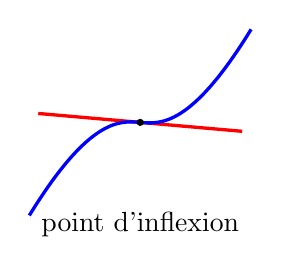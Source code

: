\begin{tikzpicture}[scale=1.3]

\begin{scope}[rotate=-5]

  \draw[very thick, red] (0,0)--+(1,0)--+(-1,0);
  \draw [very thick, color=blue] (-1,-1) .. controls (-0.5,0) and (-0.2,0) .. (0,0) .. controls (0.2,0) and (0.5,0) .. (1,1);
 \fill (0,0) circle (1pt);
\end{scope}
\node at (0,-1) {point d'inflexion};
\end{tikzpicture}
